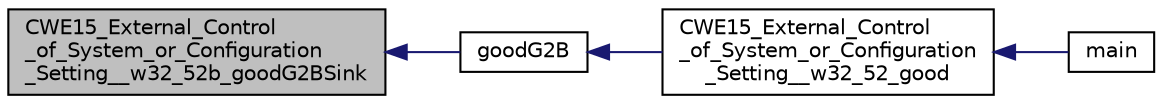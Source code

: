 digraph "CWE15_External_Control_of_System_or_Configuration_Setting__w32_52b_goodG2BSink"
{
  edge [fontname="Helvetica",fontsize="10",labelfontname="Helvetica",labelfontsize="10"];
  node [fontname="Helvetica",fontsize="10",shape=record];
  rankdir="LR";
  Node18 [label="CWE15_External_Control\l_of_System_or_Configuration\l_Setting__w32_52b_goodG2BSink",height=0.2,width=0.4,color="black", fillcolor="grey75", style="filled", fontcolor="black"];
  Node18 -> Node19 [dir="back",color="midnightblue",fontsize="10",style="solid",fontname="Helvetica"];
  Node19 [label="goodG2B",height=0.2,width=0.4,color="black", fillcolor="white", style="filled",URL="$CWE15__External__Control__of__System__or__Configuration__Setting____w32__52a_8c.html#a7eda1d9036806a85a3f6bf72aa50b678"];
  Node19 -> Node20 [dir="back",color="midnightblue",fontsize="10",style="solid",fontname="Helvetica"];
  Node20 [label="CWE15_External_Control\l_of_System_or_Configuration\l_Setting__w32_52_good",height=0.2,width=0.4,color="black", fillcolor="white", style="filled",URL="$testcases_8h.html#a83cfadcceadfbe2c73aac0e27cbb386e"];
  Node20 -> Node21 [dir="back",color="midnightblue",fontsize="10",style="solid",fontname="Helvetica"];
  Node21 [label="main",height=0.2,width=0.4,color="black", fillcolor="white", style="filled",URL="$main_8cpp.html#a0ddf1224851353fc92bfbff6f499fa97"];
}
